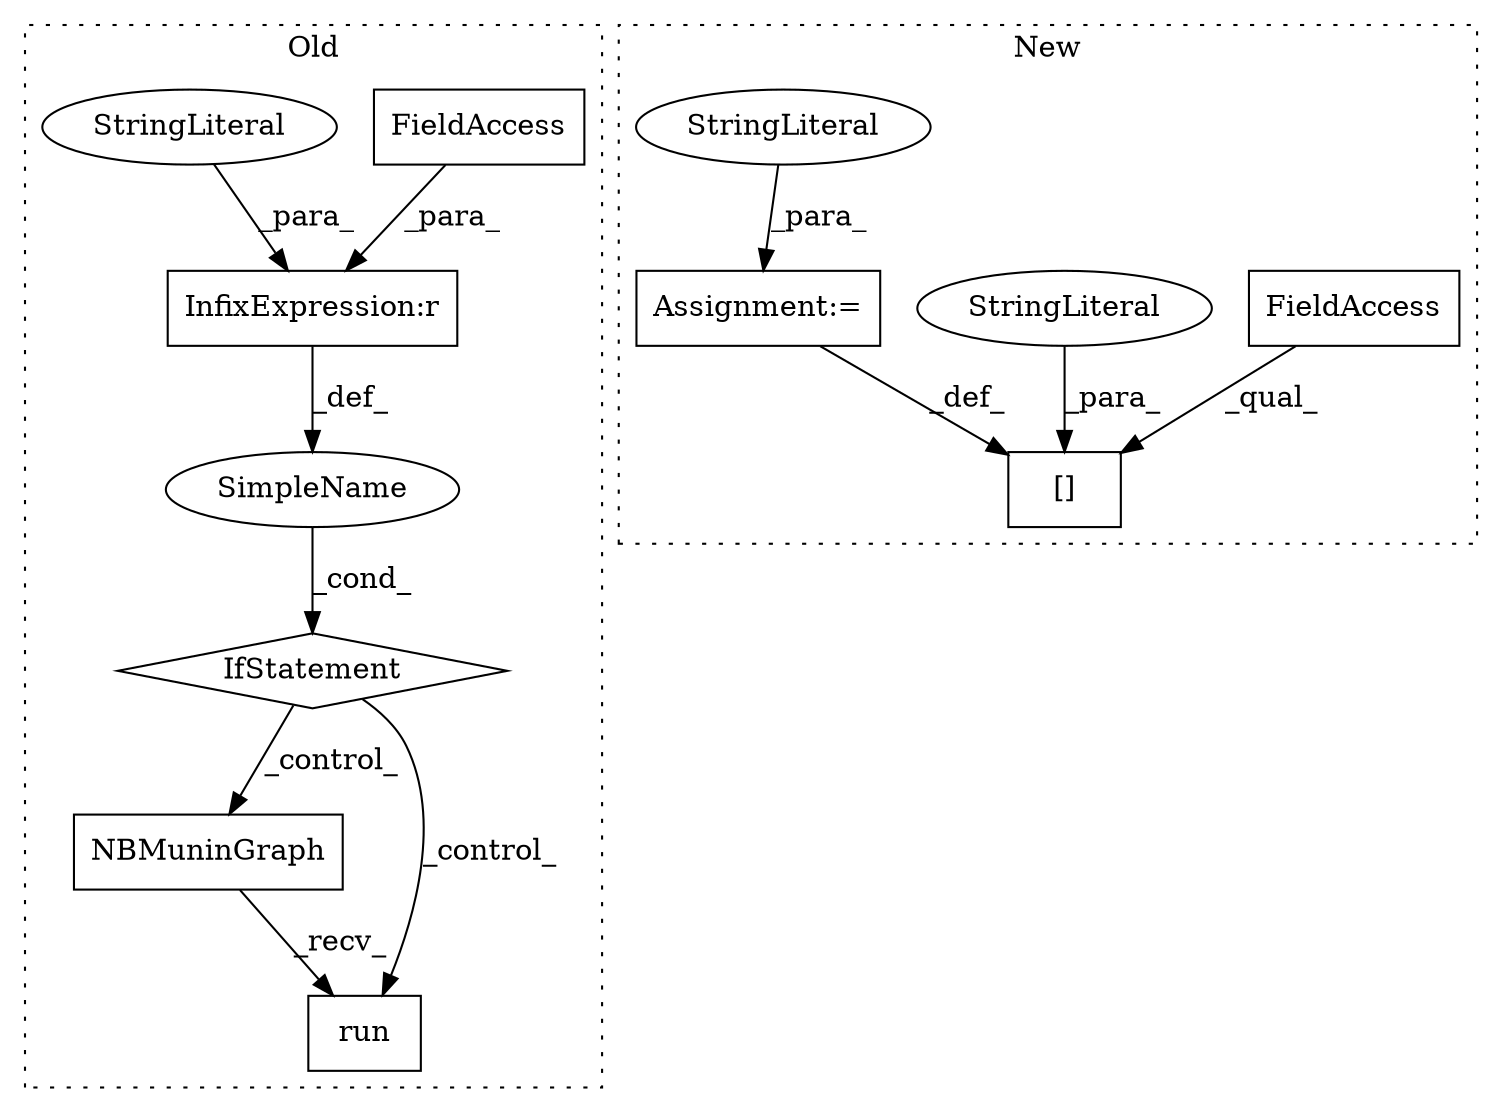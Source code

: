 digraph G {
subgraph cluster0 {
1 [label="NBMuninGraph" a="32" s="1243" l="14" shape="box"];
3 [label="InfixExpression:r" a="27" s="1219" l="4" shape="box"];
5 [label="FieldAccess" a="22" s="1211" l="8" shape="box"];
6 [label="SimpleName" a="42" s="" l="" shape="ellipse"];
7 [label="IfStatement" a="25" s="1207,1233" l="4,2" shape="diamond"];
8 [label="run" a="32" s="1258" l="5" shape="box"];
10 [label="StringLiteral" a="45" s="1223" l="10" shape="ellipse"];
label = "Old";
style="dotted";
}
subgraph cluster1 {
2 [label="[]" a="2" s="148,183" l="11,1" shape="box"];
4 [label="FieldAccess" a="22" s="148" l="2" shape="box"];
9 [label="Assignment:=" a="7" s="184" l="1" shape="box"];
11 [label="StringLiteral" a="45" s="159" l="24" shape="ellipse"];
12 [label="StringLiteral" a="45" s="185" l="19" shape="ellipse"];
label = "New";
style="dotted";
}
1 -> 8 [label="_recv_"];
3 -> 6 [label="_def_"];
4 -> 2 [label="_qual_"];
5 -> 3 [label="_para_"];
6 -> 7 [label="_cond_"];
7 -> 1 [label="_control_"];
7 -> 8 [label="_control_"];
9 -> 2 [label="_def_"];
10 -> 3 [label="_para_"];
11 -> 2 [label="_para_"];
12 -> 9 [label="_para_"];
}